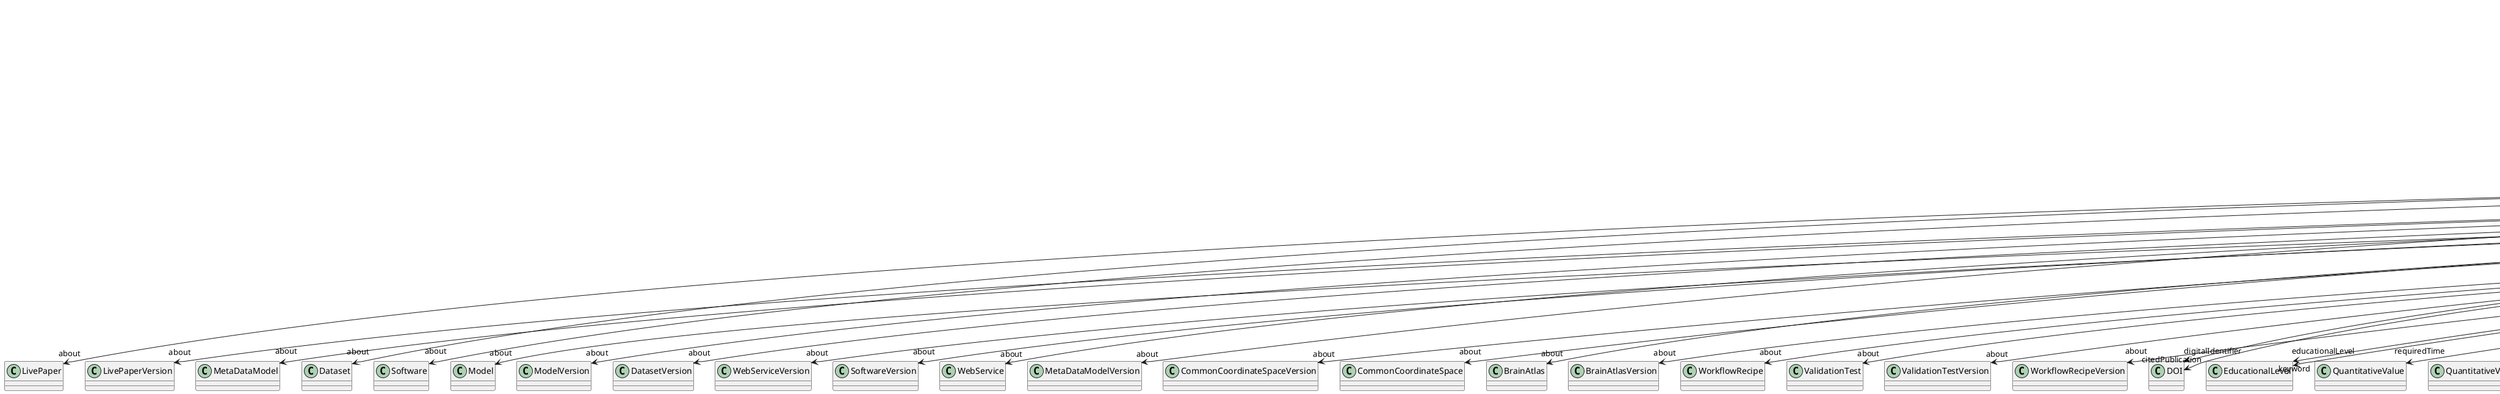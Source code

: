 @startuml
class LearningResource {
+about
+digitalIdentifier
+educationalLevel
+learningOutcome
+order
+prerequisite
+requiredTime
+topic
+type
+abstract
+author
+citedPublication
+copyright
+creationDate
+custodian
+editor
+funding
+IRI
+keyword
+license
+modificationDate
+name
+publicationDate
+publisher
+versionIdentifier

}
LearningResource -d-> "about" LivePaper
LearningResource -d-> "about" LivePaperVersion
LearningResource -d-> "about" MetaDataModel
LearningResource -d-> "about" Dataset
LearningResource -d-> "about" Software
LearningResource -d-> "about" Model
LearningResource -d-> "about" ModelVersion
LearningResource -d-> "about" DatasetVersion
LearningResource -d-> "about" WebServiceVersion
LearningResource -d-> "about" SoftwareVersion
LearningResource -d-> "about" WebService
LearningResource -d-> "about" MetaDataModelVersion
LearningResource -d-> "about" CommonCoordinateSpaceVersion
LearningResource -d-> "about" CommonCoordinateSpace
LearningResource -d-> "about" BrainAtlas
LearningResource -d-> "about" BrainAtlasVersion
LearningResource -d-> "about" WorkflowRecipe
LearningResource -d-> "about" ValidationTest
LearningResource -d-> "about" ValidationTestVersion
LearningResource -d-> "about" WorkflowRecipeVersion
LearningResource -d-> "digitalIdentifier" DOI
LearningResource -d-> "educationalLevel" EducationalLevel
LearningResource -d-> "requiredTime" QuantitativeValue
LearningResource -d-> "requiredTime" QuantitativeValueRange
LearningResource -d-> "type" LearningResourceType
LearningResource -d-> "author" Consortium
LearningResource -d-> "author" Person
LearningResource -d-> "author" Organization
LearningResource -d-> "citedPublication" DOI
LearningResource -d-> "citedPublication" ISBN
LearningResource -d-> "copyright" Copyright
LearningResource -d-> "custodian" Consortium
LearningResource -d-> "custodian" Person
LearningResource -d-> "custodian" Organization
LearningResource -d-> "editor" Person
LearningResource -d-> "funding" Funding
LearningResource -d-> "keyword" Laterality
LearningResource -d-> "keyword" UnitOfMeasurement
LearningResource -d-> "keyword" MolecularEntity
LearningResource -d-> "keyword" ModelAbstractionLevel
LearningResource -d-> "keyword" AnnotationType
LearningResource -d-> "keyword" EthicsAssessment
LearningResource -d-> "keyword" BiologicalSex
LearningResource -d-> "keyword" FileUsageRole
LearningResource -d-> "keyword" TermSuggestion
LearningResource -d-> "keyword" OpticalStimulusType
LearningResource -d-> "keyword" GustatoryStimulusType
LearningResource -d-> "keyword" Technique
LearningResource -d-> "keyword" OrganismSubstance
LearningResource -d-> "keyword" StimulationApproach
LearningResource -d-> "keyword" Disease
LearningResource -d-> "keyword" SetupType
LearningResource -d-> "keyword" TissueSampleType
LearningResource -d-> "keyword" AgeCategory
LearningResource -d-> "keyword" AnatomicalAxesOrientation
LearningResource -d-> "keyword" TactileStimulusType
LearningResource -d-> "keyword" GeneticStrainType
LearningResource -d-> "keyword" TissueSampleAttribute
LearningResource -d-> "keyword" Terminology
LearningResource -d-> "keyword" VisualStimulusType
LearningResource -d-> "keyword" SemanticDataType
LearningResource -d-> "keyword" SubcellularEntity
LearningResource -d-> "keyword" CranialWindowReinforcementType
LearningResource -d-> "keyword" FileBundleGrouping
LearningResource -d-> "keyword" DiseaseModel
LearningResource -d-> "keyword" ElectricalStimulusType
LearningResource -d-> "keyword" OperatingSystem
LearningResource -d-> "keyword" SoftwareFeature
LearningResource -d-> "keyword" Handedness
LearningResource -d-> "keyword" ActionStatusType
LearningResource -d-> "keyword" AnalysisTechnique
LearningResource -d-> "keyword" DataType
LearningResource -d-> "keyword" EducationalLevel
LearningResource -d-> "keyword" ModelScope
LearningResource -d-> "keyword" AuditoryStimulusType
LearningResource -d-> "keyword" DifferenceMeasure
LearningResource -d-> "keyword" MeasuredQuantity
LearningResource -d-> "keyword" LearningResourceType
LearningResource -d-> "keyword" UBERONParcellation
LearningResource -d-> "keyword" DeviceType
LearningResource -d-> "keyword" AnnotationCriteriaType
LearningResource -d-> "keyword" ContributionType
LearningResource -d-> "keyword" ProgrammingLanguage
LearningResource -d-> "keyword" FileRepositoryType
LearningResource -d-> "keyword" AnatomicalPlane
LearningResource -d-> "keyword" OlfactoryStimulusType
LearningResource -d-> "keyword" TypeOfUncertainty
LearningResource -d-> "keyword" CellType
LearningResource -d-> "keyword" Language
LearningResource -d-> "keyword" SoftwareApplicationCategory
LearningResource -d-> "keyword" CriteriaQualityType
LearningResource -d-> "keyword" PatchClampVariation
LearningResource -d-> "keyword" ProductAccessibility
LearningResource -d-> "keyword" MetaDataModelType
LearningResource -d-> "keyword" StimulationTechnique
LearningResource -d-> "keyword" ChemicalMixtureType
LearningResource -d-> "keyword" OperatingDevice
LearningResource -d-> "keyword" AtlasType
LearningResource -d-> "keyword" BreedingType
LearningResource -d-> "keyword" BiologicalOrder
LearningResource -d-> "keyword" AnatomicalIdentificationType
LearningResource -d-> "keyword" CranialWindowConstructionType
LearningResource -d-> "keyword" SubjectAttribute
LearningResource -d-> "keyword" Species
LearningResource -d-> "keyword" PreparationType
LearningResource -d-> "keyword" Service
LearningResource -d-> "keyword" QualitativeOverlap
LearningResource -d-> "keyword" OrganismSystem
LearningResource -d-> "keyword" Colormap
LearningResource -d-> "keyword" Organ
LearningResource -d-> "keyword" ExperimentalApproach
LearningResource -d-> "keyword" CellCultureType
LearningResource -d-> "license" License
LearningResource -d-> "publisher" Consortium
LearningResource -d-> "publisher" Person
LearningResource -d-> "publisher" Organization

@enduml